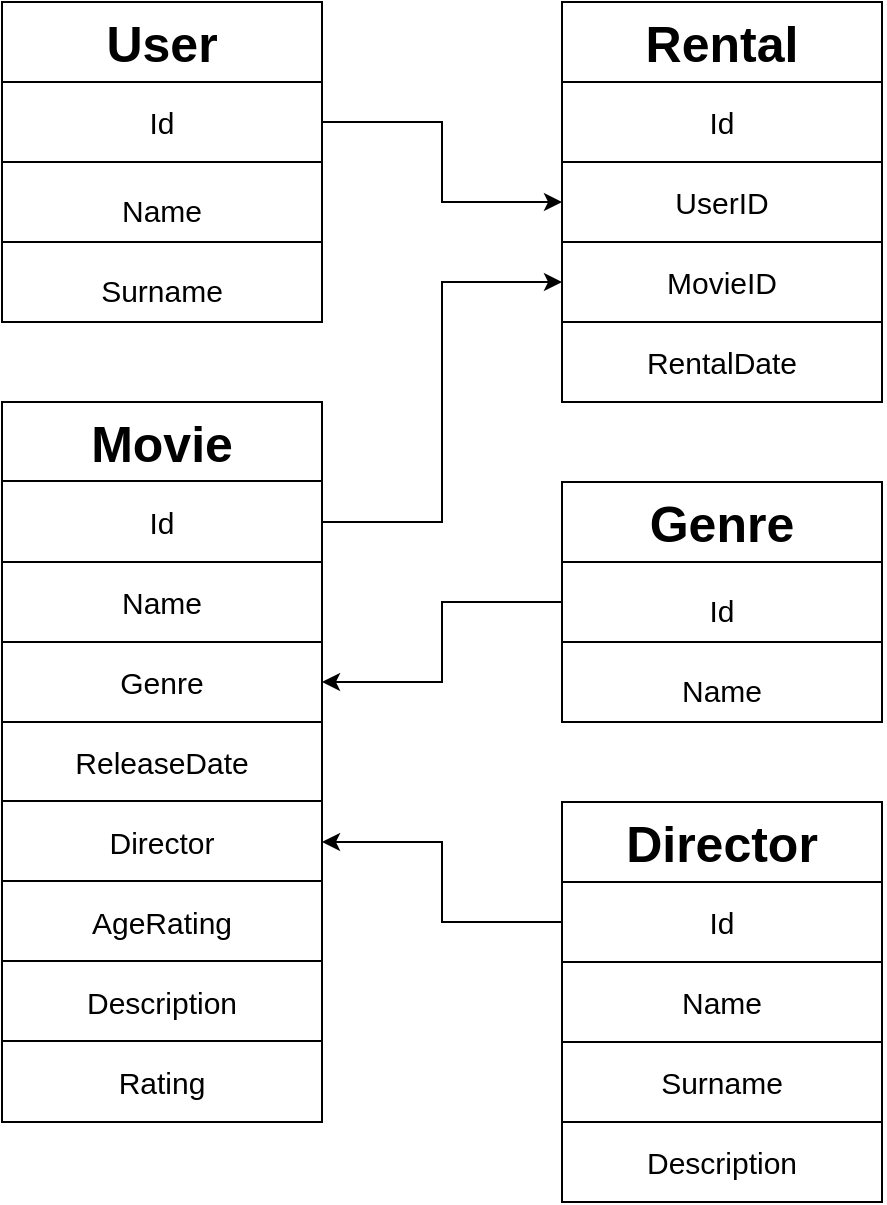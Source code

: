 <mxfile version="16.2.7" type="device"><diagram id="bO26VA5tFGqQa8D3UoPV" name="Page-1"><mxGraphModel dx="1673" dy="918" grid="1" gridSize="10" guides="1" tooltips="1" connect="1" arrows="1" fold="1" page="1" pageScale="1" pageWidth="827" pageHeight="1169" math="0" shadow="0"><root><mxCell id="0"/><mxCell id="1" parent="0"/><mxCell id="hNd4J4oVx9e5x54cCqJn-1" value="" style="whiteSpace=wrap;html=1;aspect=fixed;" vertex="1" parent="1"><mxGeometry x="40" y="80" width="160" height="160" as="geometry"/></mxCell><mxCell id="hNd4J4oVx9e5x54cCqJn-2" value="" style="endArrow=none;html=1;rounded=0;exitX=0;exitY=0.25;exitDx=0;exitDy=0;entryX=1;entryY=0.25;entryDx=0;entryDy=0;" edge="1" parent="1" source="hNd4J4oVx9e5x54cCqJn-1" target="hNd4J4oVx9e5x54cCqJn-1"><mxGeometry width="50" height="50" relative="1" as="geometry"><mxPoint x="390" y="420" as="sourcePoint"/><mxPoint x="440" y="370" as="targetPoint"/></mxGeometry></mxCell><mxCell id="hNd4J4oVx9e5x54cCqJn-3" value="&lt;font style=&quot;font-size: 25px&quot;&gt;&lt;b&gt;&lt;font style=&quot;font-size: 25px&quot;&gt;User&lt;/font&gt;&lt;/b&gt;&lt;/font&gt;" style="text;html=1;strokeColor=none;fillColor=none;align=center;verticalAlign=middle;whiteSpace=wrap;rounded=0;" vertex="1" parent="1"><mxGeometry x="40" y="80" width="160" height="40" as="geometry"/></mxCell><mxCell id="hNd4J4oVx9e5x54cCqJn-4" value="" style="endArrow=none;html=1;rounded=0;fontSize=25;exitX=0;exitY=0.5;exitDx=0;exitDy=0;entryX=1;entryY=0.5;entryDx=0;entryDy=0;" edge="1" parent="1" source="hNd4J4oVx9e5x54cCqJn-1" target="hNd4J4oVx9e5x54cCqJn-1"><mxGeometry width="50" height="50" relative="1" as="geometry"><mxPoint x="170" y="250" as="sourcePoint"/><mxPoint x="220" y="200" as="targetPoint"/></mxGeometry></mxCell><mxCell id="hNd4J4oVx9e5x54cCqJn-69" style="edgeStyle=orthogonalEdgeStyle;rounded=0;orthogonalLoop=1;jettySize=auto;html=1;entryX=0;entryY=0.5;entryDx=0;entryDy=0;fontSize=15;" edge="1" parent="1" source="hNd4J4oVx9e5x54cCqJn-6" target="hNd4J4oVx9e5x54cCqJn-62"><mxGeometry relative="1" as="geometry"/></mxCell><mxCell id="hNd4J4oVx9e5x54cCqJn-6" value="&lt;div style=&quot;font-size: 15px&quot; align=&quot;center&quot;&gt;Id&lt;/div&gt;" style="text;html=1;strokeColor=none;fillColor=none;align=center;verticalAlign=middle;whiteSpace=wrap;rounded=0;fontSize=25;" vertex="1" parent="1"><mxGeometry x="40" y="120" width="160" height="40" as="geometry"/></mxCell><mxCell id="hNd4J4oVx9e5x54cCqJn-8" value="" style="endArrow=none;html=1;rounded=0;fontSize=15;exitX=0;exitY=0;exitDx=0;exitDy=0;entryX=1;entryY=0;entryDx=0;entryDy=0;" edge="1" parent="1"><mxGeometry width="50" height="50" relative="1" as="geometry"><mxPoint x="40.0" y="200" as="sourcePoint"/><mxPoint x="200" y="200" as="targetPoint"/></mxGeometry></mxCell><mxCell id="hNd4J4oVx9e5x54cCqJn-9" value="&lt;font style=&quot;font-size: 15px&quot;&gt;Name&lt;/font&gt;" style="text;html=1;strokeColor=none;fillColor=none;align=center;verticalAlign=middle;whiteSpace=wrap;rounded=0;fontSize=25;" vertex="1" parent="1"><mxGeometry x="40" y="160" width="160" height="40" as="geometry"/></mxCell><mxCell id="hNd4J4oVx9e5x54cCqJn-10" value="&lt;font style=&quot;font-size: 15px&quot;&gt;Surname&lt;/font&gt;" style="text;html=1;strokeColor=none;fillColor=none;align=center;verticalAlign=middle;whiteSpace=wrap;rounded=0;fontSize=25;" vertex="1" parent="1"><mxGeometry x="40" y="200" width="160" height="40" as="geometry"/></mxCell><mxCell id="hNd4J4oVx9e5x54cCqJn-11" value="" style="whiteSpace=wrap;html=1;" vertex="1" parent="1"><mxGeometry x="40" y="280" width="160" height="360" as="geometry"/></mxCell><mxCell id="hNd4J4oVx9e5x54cCqJn-13" value="&lt;font style=&quot;font-size: 25px&quot;&gt;&lt;b&gt;&lt;font style=&quot;font-size: 25px&quot;&gt;Movie&lt;/font&gt;&lt;/b&gt;&lt;/font&gt;" style="text;html=1;strokeColor=none;fillColor=none;align=center;verticalAlign=middle;whiteSpace=wrap;rounded=0;" vertex="1" parent="1"><mxGeometry x="40" y="280" width="160" height="40" as="geometry"/></mxCell><mxCell id="hNd4J4oVx9e5x54cCqJn-70" style="edgeStyle=orthogonalEdgeStyle;rounded=0;orthogonalLoop=1;jettySize=auto;html=1;entryX=0;entryY=0.5;entryDx=0;entryDy=0;fontSize=15;" edge="1" parent="1" source="hNd4J4oVx9e5x54cCqJn-22" target="hNd4J4oVx9e5x54cCqJn-63"><mxGeometry relative="1" as="geometry"/></mxCell><mxCell id="hNd4J4oVx9e5x54cCqJn-22" value="Id" style="text;html=1;strokeColor=none;fillColor=none;align=center;verticalAlign=middle;whiteSpace=wrap;rounded=0;fontSize=15;" vertex="1" parent="1"><mxGeometry x="40" y="320" width="160" height="40" as="geometry"/></mxCell><mxCell id="hNd4J4oVx9e5x54cCqJn-23" value="Name" style="text;html=1;strokeColor=none;fillColor=none;align=center;verticalAlign=middle;whiteSpace=wrap;rounded=0;fontSize=15;" vertex="1" parent="1"><mxGeometry x="40" y="360" width="160" height="40" as="geometry"/></mxCell><mxCell id="hNd4J4oVx9e5x54cCqJn-24" value="Genre" style="text;html=1;strokeColor=none;fillColor=none;align=center;verticalAlign=middle;whiteSpace=wrap;rounded=0;fontSize=15;" vertex="1" parent="1"><mxGeometry x="40" y="400" width="160" height="40" as="geometry"/></mxCell><mxCell id="hNd4J4oVx9e5x54cCqJn-25" value="ReleaseDate" style="text;html=1;strokeColor=none;fillColor=none;align=center;verticalAlign=middle;whiteSpace=wrap;rounded=0;fontSize=15;" vertex="1" parent="1"><mxGeometry x="40" y="440" width="160" height="40" as="geometry"/></mxCell><mxCell id="hNd4J4oVx9e5x54cCqJn-26" value="Director" style="text;html=1;strokeColor=none;fillColor=none;align=center;verticalAlign=middle;whiteSpace=wrap;rounded=0;fontSize=15;" vertex="1" parent="1"><mxGeometry x="40" y="480" width="160" height="40" as="geometry"/></mxCell><mxCell id="hNd4J4oVx9e5x54cCqJn-27" value="AgeRating" style="text;html=1;strokeColor=none;fillColor=none;align=center;verticalAlign=middle;whiteSpace=wrap;rounded=0;fontSize=15;" vertex="1" parent="1"><mxGeometry x="40" y="520" width="160" height="40" as="geometry"/></mxCell><mxCell id="hNd4J4oVx9e5x54cCqJn-28" value="Rating" style="text;html=1;strokeColor=none;fillColor=none;align=center;verticalAlign=middle;whiteSpace=wrap;rounded=0;fontSize=15;" vertex="1" parent="1"><mxGeometry x="40" y="600" width="160" height="40" as="geometry"/></mxCell><mxCell id="hNd4J4oVx9e5x54cCqJn-29" value="Description" style="text;html=1;strokeColor=none;fillColor=none;align=center;verticalAlign=middle;whiteSpace=wrap;rounded=0;fontSize=15;" vertex="1" parent="1"><mxGeometry x="40" y="560" width="160" height="40" as="geometry"/></mxCell><mxCell id="hNd4J4oVx9e5x54cCqJn-30" value="" style="endArrow=none;html=1;rounded=0;fontSize=15;exitX=0;exitY=0;exitDx=0;exitDy=0;entryX=1;entryY=0;entryDx=0;entryDy=0;" edge="1" parent="1" source="hNd4J4oVx9e5x54cCqJn-23" target="hNd4J4oVx9e5x54cCqJn-23"><mxGeometry width="50" height="50" relative="1" as="geometry"><mxPoint x="250" y="470" as="sourcePoint"/><mxPoint x="300" y="420" as="targetPoint"/></mxGeometry></mxCell><mxCell id="hNd4J4oVx9e5x54cCqJn-31" value="" style="endArrow=none;html=1;rounded=0;fontSize=15;exitX=0;exitY=0;exitDx=0;exitDy=0;entryX=1;entryY=0;entryDx=0;entryDy=0;" edge="1" parent="1"><mxGeometry width="50" height="50" relative="1" as="geometry"><mxPoint x="40.0" y="400" as="sourcePoint"/><mxPoint x="200" y="400" as="targetPoint"/></mxGeometry></mxCell><mxCell id="hNd4J4oVx9e5x54cCqJn-32" value="" style="endArrow=none;html=1;rounded=0;fontSize=15;exitX=0;exitY=0;exitDx=0;exitDy=0;entryX=1;entryY=0;entryDx=0;entryDy=0;" edge="1" parent="1"><mxGeometry width="50" height="50" relative="1" as="geometry"><mxPoint x="40.0" y="319.52" as="sourcePoint"/><mxPoint x="200" y="319.52" as="targetPoint"/></mxGeometry></mxCell><mxCell id="hNd4J4oVx9e5x54cCqJn-33" value="" style="endArrow=none;html=1;rounded=0;fontSize=15;exitX=0;exitY=0;exitDx=0;exitDy=0;entryX=1;entryY=0;entryDx=0;entryDy=0;" edge="1" parent="1"><mxGeometry width="50" height="50" relative="1" as="geometry"><mxPoint x="40.0" y="440" as="sourcePoint"/><mxPoint x="200" y="440" as="targetPoint"/></mxGeometry></mxCell><mxCell id="hNd4J4oVx9e5x54cCqJn-34" value="" style="endArrow=none;html=1;rounded=0;fontSize=15;exitX=0;exitY=0;exitDx=0;exitDy=0;entryX=1;entryY=0;entryDx=0;entryDy=0;" edge="1" parent="1"><mxGeometry width="50" height="50" relative="1" as="geometry"><mxPoint x="40.0" y="479.52" as="sourcePoint"/><mxPoint x="200" y="479.52" as="targetPoint"/></mxGeometry></mxCell><mxCell id="hNd4J4oVx9e5x54cCqJn-35" value="" style="endArrow=none;html=1;rounded=0;fontSize=15;exitX=0;exitY=0;exitDx=0;exitDy=0;entryX=1;entryY=0;entryDx=0;entryDy=0;" edge="1" parent="1"><mxGeometry width="50" height="50" relative="1" as="geometry"><mxPoint x="40.0" y="519.52" as="sourcePoint"/><mxPoint x="200" y="519.52" as="targetPoint"/></mxGeometry></mxCell><mxCell id="hNd4J4oVx9e5x54cCqJn-36" value="" style="endArrow=none;html=1;rounded=0;fontSize=15;exitX=0;exitY=0;exitDx=0;exitDy=0;entryX=1;entryY=0;entryDx=0;entryDy=0;" edge="1" parent="1"><mxGeometry width="50" height="50" relative="1" as="geometry"><mxPoint x="40.0" y="559.52" as="sourcePoint"/><mxPoint x="200" y="559.52" as="targetPoint"/></mxGeometry></mxCell><mxCell id="hNd4J4oVx9e5x54cCqJn-37" value="" style="endArrow=none;html=1;rounded=0;fontSize=15;exitX=0;exitY=0;exitDx=0;exitDy=0;entryX=1;entryY=0;entryDx=0;entryDy=0;" edge="1" parent="1"><mxGeometry width="50" height="50" relative="1" as="geometry"><mxPoint x="40.0" y="599.52" as="sourcePoint"/><mxPoint x="200" y="599.52" as="targetPoint"/></mxGeometry></mxCell><mxCell id="hNd4J4oVx9e5x54cCqJn-38" value="" style="rounded=0;whiteSpace=wrap;html=1;fontSize=25;" vertex="1" parent="1"><mxGeometry x="320" y="320" width="160" height="120" as="geometry"/></mxCell><mxCell id="hNd4J4oVx9e5x54cCqJn-39" value="&lt;b&gt;Genre&lt;/b&gt;" style="text;html=1;strokeColor=none;fillColor=none;align=center;verticalAlign=middle;whiteSpace=wrap;rounded=0;fontSize=25;" vertex="1" parent="1"><mxGeometry x="320" y="320" width="160" height="40" as="geometry"/></mxCell><mxCell id="hNd4J4oVx9e5x54cCqJn-45" style="edgeStyle=orthogonalEdgeStyle;rounded=0;orthogonalLoop=1;jettySize=auto;html=1;entryX=1;entryY=0.5;entryDx=0;entryDy=0;fontSize=15;" edge="1" parent="1" source="hNd4J4oVx9e5x54cCqJn-40" target="hNd4J4oVx9e5x54cCqJn-24"><mxGeometry relative="1" as="geometry"/></mxCell><mxCell id="hNd4J4oVx9e5x54cCqJn-40" value="&lt;font style=&quot;font-size: 15px&quot;&gt;Id&lt;/font&gt;" style="text;html=1;strokeColor=none;fillColor=none;align=center;verticalAlign=middle;whiteSpace=wrap;rounded=0;fontSize=25;" vertex="1" parent="1"><mxGeometry x="320" y="360" width="160" height="40" as="geometry"/></mxCell><mxCell id="hNd4J4oVx9e5x54cCqJn-41" value="&lt;font style=&quot;font-size: 15px&quot;&gt;Name&lt;/font&gt;" style="text;html=1;strokeColor=none;fillColor=none;align=center;verticalAlign=middle;whiteSpace=wrap;rounded=0;fontSize=25;" vertex="1" parent="1"><mxGeometry x="320" y="400" width="160" height="40" as="geometry"/></mxCell><mxCell id="hNd4J4oVx9e5x54cCqJn-42" value="" style="endArrow=none;html=1;rounded=0;fontSize=15;exitX=0;exitY=0;exitDx=0;exitDy=0;entryX=1;entryY=0;entryDx=0;entryDy=0;" edge="1" parent="1" source="hNd4J4oVx9e5x54cCqJn-40" target="hNd4J4oVx9e5x54cCqJn-40"><mxGeometry width="50" height="50" relative="1" as="geometry"><mxPoint x="200" y="580" as="sourcePoint"/><mxPoint x="250" y="530" as="targetPoint"/></mxGeometry></mxCell><mxCell id="hNd4J4oVx9e5x54cCqJn-43" value="" style="endArrow=none;html=1;rounded=0;fontSize=15;exitX=1;exitY=0;exitDx=0;exitDy=0;entryX=0;entryY=0;entryDx=0;entryDy=0;" edge="1" parent="1" source="hNd4J4oVx9e5x54cCqJn-41" target="hNd4J4oVx9e5x54cCqJn-41"><mxGeometry width="50" height="50" relative="1" as="geometry"><mxPoint x="320" y="450" as="sourcePoint"/><mxPoint x="370" y="400" as="targetPoint"/></mxGeometry></mxCell><mxCell id="hNd4J4oVx9e5x54cCqJn-46" value="" style="rounded=0;whiteSpace=wrap;html=1;fontSize=15;" vertex="1" parent="1"><mxGeometry x="320" y="480" width="160" height="200" as="geometry"/></mxCell><mxCell id="hNd4J4oVx9e5x54cCqJn-47" value="&lt;b&gt;&lt;font style=&quot;font-size: 25px&quot;&gt;Director&lt;/font&gt;&lt;/b&gt;" style="text;html=1;strokeColor=none;fillColor=none;align=center;verticalAlign=middle;whiteSpace=wrap;rounded=0;fontSize=15;" vertex="1" parent="1"><mxGeometry x="320" y="480" width="160" height="40" as="geometry"/></mxCell><mxCell id="hNd4J4oVx9e5x54cCqJn-50" value="" style="endArrow=none;html=1;rounded=0;fontSize=15;exitX=0;exitY=1;exitDx=0;exitDy=0;entryX=1;entryY=1;entryDx=0;entryDy=0;" edge="1" parent="1" source="hNd4J4oVx9e5x54cCqJn-47" target="hNd4J4oVx9e5x54cCqJn-47"><mxGeometry width="50" height="50" relative="1" as="geometry"><mxPoint x="510" y="590" as="sourcePoint"/><mxPoint x="560" y="540" as="targetPoint"/></mxGeometry></mxCell><mxCell id="hNd4J4oVx9e5x54cCqJn-58" style="edgeStyle=orthogonalEdgeStyle;rounded=0;orthogonalLoop=1;jettySize=auto;html=1;entryX=1;entryY=0.5;entryDx=0;entryDy=0;fontSize=25;" edge="1" parent="1" source="hNd4J4oVx9e5x54cCqJn-51" target="hNd4J4oVx9e5x54cCqJn-26"><mxGeometry relative="1" as="geometry"/></mxCell><mxCell id="hNd4J4oVx9e5x54cCqJn-51" value="Id" style="text;html=1;strokeColor=none;fillColor=none;align=center;verticalAlign=middle;whiteSpace=wrap;rounded=0;fontSize=15;" vertex="1" parent="1"><mxGeometry x="320" y="520" width="160" height="40" as="geometry"/></mxCell><mxCell id="hNd4J4oVx9e5x54cCqJn-52" value="Name" style="text;html=1;strokeColor=none;fillColor=none;align=center;verticalAlign=middle;whiteSpace=wrap;rounded=0;fontSize=15;" vertex="1" parent="1"><mxGeometry x="320" y="560" width="160" height="40" as="geometry"/></mxCell><mxCell id="hNd4J4oVx9e5x54cCqJn-53" value="Surname" style="text;html=1;strokeColor=none;fillColor=none;align=center;verticalAlign=middle;whiteSpace=wrap;rounded=0;fontSize=15;" vertex="1" parent="1"><mxGeometry x="320" y="600" width="160" height="40" as="geometry"/></mxCell><mxCell id="hNd4J4oVx9e5x54cCqJn-54" value="Description" style="text;html=1;strokeColor=none;fillColor=none;align=center;verticalAlign=middle;whiteSpace=wrap;rounded=0;fontSize=15;" vertex="1" parent="1"><mxGeometry x="320" y="640" width="160" height="40" as="geometry"/></mxCell><mxCell id="hNd4J4oVx9e5x54cCqJn-55" value="" style="endArrow=none;html=1;rounded=0;fontSize=25;entryX=1;entryY=0;entryDx=0;entryDy=0;" edge="1" parent="1" target="hNd4J4oVx9e5x54cCqJn-54"><mxGeometry width="50" height="50" relative="1" as="geometry"><mxPoint x="320" y="640" as="sourcePoint"/><mxPoint x="370" y="590" as="targetPoint"/></mxGeometry></mxCell><mxCell id="hNd4J4oVx9e5x54cCqJn-56" value="" style="endArrow=none;html=1;rounded=0;fontSize=25;exitX=0;exitY=0;exitDx=0;exitDy=0;entryX=1;entryY=0;entryDx=0;entryDy=0;" edge="1" parent="1" source="hNd4J4oVx9e5x54cCqJn-53" target="hNd4J4oVx9e5x54cCqJn-53"><mxGeometry width="50" height="50" relative="1" as="geometry"><mxPoint x="500" y="630" as="sourcePoint"/><mxPoint x="550" y="580" as="targetPoint"/></mxGeometry></mxCell><mxCell id="hNd4J4oVx9e5x54cCqJn-57" value="" style="endArrow=none;html=1;rounded=0;fontSize=25;exitX=0;exitY=0;exitDx=0;exitDy=0;entryX=1;entryY=0;entryDx=0;entryDy=0;" edge="1" parent="1" source="hNd4J4oVx9e5x54cCqJn-52" target="hNd4J4oVx9e5x54cCqJn-52"><mxGeometry width="50" height="50" relative="1" as="geometry"><mxPoint x="570" y="570" as="sourcePoint"/><mxPoint x="620" y="520" as="targetPoint"/></mxGeometry></mxCell><mxCell id="hNd4J4oVx9e5x54cCqJn-59" value="" style="rounded=0;whiteSpace=wrap;html=1;fontSize=25;" vertex="1" parent="1"><mxGeometry x="320" y="80" width="160" height="200" as="geometry"/></mxCell><mxCell id="hNd4J4oVx9e5x54cCqJn-60" value="&lt;b&gt;Rental&lt;/b&gt;" style="text;html=1;strokeColor=none;fillColor=none;align=center;verticalAlign=middle;whiteSpace=wrap;rounded=0;fontSize=25;" vertex="1" parent="1"><mxGeometry x="320" y="80" width="160" height="40" as="geometry"/></mxCell><mxCell id="hNd4J4oVx9e5x54cCqJn-61" value="Id" style="text;html=1;strokeColor=none;fillColor=none;align=center;verticalAlign=middle;whiteSpace=wrap;rounded=0;fontSize=15;" vertex="1" parent="1"><mxGeometry x="320" y="120" width="160" height="40" as="geometry"/></mxCell><mxCell id="hNd4J4oVx9e5x54cCqJn-62" value="UserID" style="text;html=1;strokeColor=none;fillColor=none;align=center;verticalAlign=middle;whiteSpace=wrap;rounded=0;fontSize=15;" vertex="1" parent="1"><mxGeometry x="320" y="160" width="160" height="40" as="geometry"/></mxCell><mxCell id="hNd4J4oVx9e5x54cCqJn-63" value="MovieID" style="text;html=1;strokeColor=none;fillColor=none;align=center;verticalAlign=middle;whiteSpace=wrap;rounded=0;fontSize=15;" vertex="1" parent="1"><mxGeometry x="320" y="200" width="160" height="40" as="geometry"/></mxCell><mxCell id="hNd4J4oVx9e5x54cCqJn-64" value="RentalDate" style="text;html=1;strokeColor=none;fillColor=none;align=center;verticalAlign=middle;whiteSpace=wrap;rounded=0;fontSize=15;" vertex="1" parent="1"><mxGeometry x="320" y="240" width="160" height="40" as="geometry"/></mxCell><mxCell id="hNd4J4oVx9e5x54cCqJn-65" value="" style="endArrow=none;html=1;rounded=0;fontSize=15;exitX=0;exitY=0;exitDx=0;exitDy=0;entryX=1;entryY=0;entryDx=0;entryDy=0;" edge="1" parent="1" source="hNd4J4oVx9e5x54cCqJn-61" target="hNd4J4oVx9e5x54cCqJn-61"><mxGeometry width="50" height="50" relative="1" as="geometry"><mxPoint x="560" y="170" as="sourcePoint"/><mxPoint x="610" y="120" as="targetPoint"/></mxGeometry></mxCell><mxCell id="hNd4J4oVx9e5x54cCqJn-66" value="" style="endArrow=none;html=1;rounded=0;fontSize=15;exitX=0;exitY=0;exitDx=0;exitDy=0;entryX=1;entryY=0;entryDx=0;entryDy=0;" edge="1" parent="1" source="hNd4J4oVx9e5x54cCqJn-62" target="hNd4J4oVx9e5x54cCqJn-62"><mxGeometry width="50" height="50" relative="1" as="geometry"><mxPoint x="560" y="230" as="sourcePoint"/><mxPoint x="610" y="180" as="targetPoint"/></mxGeometry></mxCell><mxCell id="hNd4J4oVx9e5x54cCqJn-67" value="" style="endArrow=none;html=1;rounded=0;fontSize=15;exitX=0;exitY=0;exitDx=0;exitDy=0;entryX=1;entryY=1;entryDx=0;entryDy=0;" edge="1" parent="1" source="hNd4J4oVx9e5x54cCqJn-63" target="hNd4J4oVx9e5x54cCqJn-62"><mxGeometry width="50" height="50" relative="1" as="geometry"><mxPoint x="600" y="260" as="sourcePoint"/><mxPoint x="650" y="210" as="targetPoint"/></mxGeometry></mxCell><mxCell id="hNd4J4oVx9e5x54cCqJn-68" value="" style="endArrow=none;html=1;rounded=0;fontSize=15;exitX=0;exitY=0;exitDx=0;exitDy=0;entryX=1;entryY=1;entryDx=0;entryDy=0;" edge="1" parent="1" source="hNd4J4oVx9e5x54cCqJn-64" target="hNd4J4oVx9e5x54cCqJn-63"><mxGeometry width="50" height="50" relative="1" as="geometry"><mxPoint x="490" y="300" as="sourcePoint"/><mxPoint x="540" y="250" as="targetPoint"/></mxGeometry></mxCell></root></mxGraphModel></diagram></mxfile>